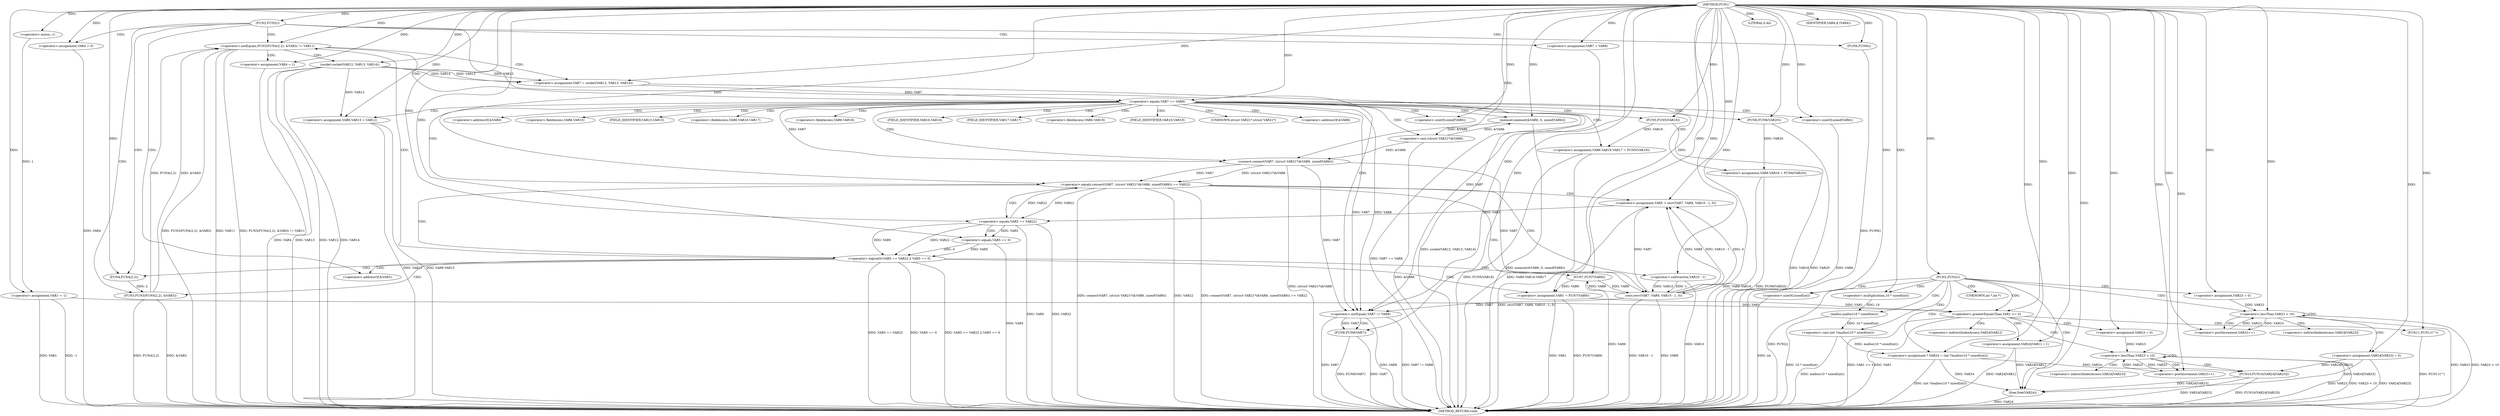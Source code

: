 digraph FUN1 {  
"1000100" [label = "(METHOD,FUN1)" ]
"1000284" [label = "(METHOD_RETURN,void)" ]
"1000103" [label = "(<operator>.assignment,VAR1 = -1)" ]
"1000105" [label = "(<operator>.minus,-1)" ]
"1000108" [label = "(FUN2,FUN2())" ]
"1000113" [label = "(<operator>.assignment,VAR4 = 0)" ]
"1000119" [label = "(<operator>.assignment,VAR7 = VAR8)" ]
"1000126" [label = "(<operator>.notEquals,FUN3(FUN4(2,2), &VAR3) != VAR11)" ]
"1000127" [label = "(FUN3,FUN3(FUN4(2,2), &VAR3))" ]
"1000128" [label = "(FUN4,FUN4(2,2))" ]
"1000136" [label = "(<operator>.assignment,VAR4 = 1)" ]
"1000139" [label = "(<operator>.assignment,VAR7 = socket(VAR12, VAR13, VAR14))" ]
"1000141" [label = "(socket,socket(VAR12, VAR13, VAR14))" ]
"1000146" [label = "(<operator>.equals,VAR7 == VAR8)" ]
"1000151" [label = "(memset,memset(&VAR6, 0, sizeof(VAR6)))" ]
"1000155" [label = "(<operator>.sizeOf,sizeof(VAR6))" ]
"1000157" [label = "(<operator>.assignment,VAR6.VAR15 = VAR12)" ]
"1000162" [label = "(<operator>.assignment,VAR6.VAR16.VAR17 = FUN5(VAR18))" ]
"1000168" [label = "(FUN5,FUN5(VAR18))" ]
"1000170" [label = "(<operator>.assignment,VAR6.VAR19 = FUN6(VAR20))" ]
"1000174" [label = "(FUN6,FUN6(VAR20))" ]
"1000177" [label = "(<operator>.equals,connect(VAR7, (struct VAR21*)&VAR6, sizeof(VAR6)) == VAR22)" ]
"1000178" [label = "(connect,connect(VAR7, (struct VAR21*)&VAR6, sizeof(VAR6)))" ]
"1000180" [label = "(<operator>.cast,(struct VAR21*)&VAR6)" ]
"1000184" [label = "(<operator>.sizeOf,sizeof(VAR6))" ]
"1000189" [label = "(<operator>.assignment,VAR5 = recv(VAR7, VAR9, VAR10 - 1, 0))" ]
"1000191" [label = "(recv,recv(VAR7, VAR9, VAR10 - 1, 0))" ]
"1000194" [label = "(<operator>.subtraction,VAR10 - 1)" ]
"1000199" [label = "(<operator>.logicalOr,VAR5 == VAR22 || VAR5 == 0)" ]
"1000200" [label = "(<operator>.equals,VAR5 == VAR22)" ]
"1000203" [label = "(<operator>.equals,VAR5 == 0)" ]
"1000208" [label = "(<operator>.assignment,VAR1 = FUN7(VAR9))" ]
"1000210" [label = "(FUN7,FUN7(VAR9))" ]
"1000212" [label = "(LITERAL,0,do)" ]
"1000214" [label = "(<operator>.notEquals,VAR7 != VAR8)" ]
"1000218" [label = "(FUN8,FUN8(VAR7))" ]
"1000221" [label = "(IDENTIFIER,VAR4,if (VAR4))" ]
"1000223" [label = "(FUN9,FUN9())" ]
"1000225" [label = "(FUN2,FUN2())" ]
"1000230" [label = "(<operator>.assignment,* VAR24 = (int *)malloc(10 * sizeof(int)))" ]
"1000232" [label = "(<operator>.cast,(int *)malloc(10 * sizeof(int)))" ]
"1000234" [label = "(malloc,malloc(10 * sizeof(int)))" ]
"1000235" [label = "(<operator>.multiplication,10 * sizeof(int))" ]
"1000237" [label = "(<operator>.sizeOf,sizeof(int))" ]
"1000240" [label = "(<operator>.assignment,VAR23 = 0)" ]
"1000243" [label = "(<operator>.lessThan,VAR23 < 10)" ]
"1000246" [label = "(<operator>.postIncrement,VAR23++)" ]
"1000249" [label = "(<operator>.assignment,VAR24[VAR23] = 0)" ]
"1000255" [label = "(<operator>.greaterEqualsThan,VAR1 >= 0)" ]
"1000259" [label = "(<operator>.assignment,VAR24[VAR1] = 1)" ]
"1000265" [label = "(<operator>.assignment,VAR23 = 0)" ]
"1000268" [label = "(<operator>.lessThan,VAR23 < 10)" ]
"1000271" [label = "(<operator>.postIncrement,VAR23++)" ]
"1000274" [label = "(FUN10,FUN10(VAR24[VAR23]))" ]
"1000280" [label = "(FUN11,FUN11(\"\"))" ]
"1000282" [label = "(free,free(VAR24))" ]
"1000131" [label = "(<operator>.addressOf,&VAR3)" ]
"1000152" [label = "(<operator>.addressOf,&VAR6)" ]
"1000158" [label = "(<operator>.fieldAccess,VAR6.VAR15)" ]
"1000160" [label = "(FIELD_IDENTIFIER,VAR15,VAR15)" ]
"1000163" [label = "(<operator>.fieldAccess,VAR6.VAR16.VAR17)" ]
"1000164" [label = "(<operator>.fieldAccess,VAR6.VAR16)" ]
"1000166" [label = "(FIELD_IDENTIFIER,VAR16,VAR16)" ]
"1000167" [label = "(FIELD_IDENTIFIER,VAR17,VAR17)" ]
"1000171" [label = "(<operator>.fieldAccess,VAR6.VAR19)" ]
"1000173" [label = "(FIELD_IDENTIFIER,VAR19,VAR19)" ]
"1000181" [label = "(UNKNOWN,struct VAR21*,struct VAR21*)" ]
"1000182" [label = "(<operator>.addressOf,&VAR6)" ]
"1000233" [label = "(UNKNOWN,int *,int *)" ]
"1000250" [label = "(<operator>.indirectIndexAccess,VAR24[VAR23])" ]
"1000260" [label = "(<operator>.indirectIndexAccess,VAR24[VAR1])" ]
"1000275" [label = "(<operator>.indirectIndexAccess,VAR24[VAR23])" ]
  "1000184" -> "1000284"  [ label = "DDG: VAR6"] 
  "1000126" -> "1000284"  [ label = "DDG: FUN3(FUN4(2,2), &VAR3)"] 
  "1000126" -> "1000284"  [ label = "DDG: VAR11"] 
  "1000180" -> "1000284"  [ label = "DDG: &VAR6"] 
  "1000177" -> "1000284"  [ label = "DDG: connect(VAR7, (struct VAR21*)&VAR6, sizeof(VAR6))"] 
  "1000162" -> "1000284"  [ label = "DDG: FUN5(VAR18)"] 
  "1000259" -> "1000284"  [ label = "DDG: VAR24[VAR1]"] 
  "1000177" -> "1000284"  [ label = "DDG: VAR22"] 
  "1000126" -> "1000284"  [ label = "DDG: FUN3(FUN4(2,2), &VAR3) != VAR11"] 
  "1000141" -> "1000284"  [ label = "DDG: VAR12"] 
  "1000225" -> "1000284"  [ label = "DDG: FUN2()"] 
  "1000191" -> "1000284"  [ label = "DDG: VAR10 - 1"] 
  "1000200" -> "1000284"  [ label = "DDG: VAR5"] 
  "1000223" -> "1000284"  [ label = "DDG: FUN9()"] 
  "1000208" -> "1000284"  [ label = "DDG: VAR1"] 
  "1000208" -> "1000284"  [ label = "DDG: FUN7(VAR9)"] 
  "1000151" -> "1000284"  [ label = "DDG: memset(&VAR6, 0, sizeof(VAR6))"] 
  "1000274" -> "1000284"  [ label = "DDG: VAR24[VAR23]"] 
  "1000168" -> "1000284"  [ label = "DDG: VAR18"] 
  "1000234" -> "1000284"  [ label = "DDG: 10 * sizeof(int)"] 
  "1000280" -> "1000284"  [ label = "DDG: FUN11(\"\")"] 
  "1000199" -> "1000284"  [ label = "DDG: VAR5 == VAR22"] 
  "1000214" -> "1000284"  [ label = "DDG: VAR8"] 
  "1000255" -> "1000284"  [ label = "DDG: VAR1 >= 0"] 
  "1000103" -> "1000284"  [ label = "DDG: VAR1"] 
  "1000103" -> "1000284"  [ label = "DDG: -1"] 
  "1000218" -> "1000284"  [ label = "DDG: VAR7"] 
  "1000214" -> "1000284"  [ label = "DDG: VAR7 != VAR8"] 
  "1000237" -> "1000284"  [ label = "DDG: int"] 
  "1000113" -> "1000284"  [ label = "DDG: VAR4"] 
  "1000139" -> "1000284"  [ label = "DDG: socket(VAR12, VAR13, VAR14)"] 
  "1000268" -> "1000284"  [ label = "DDG: VAR23"] 
  "1000194" -> "1000284"  [ label = "DDG: VAR10"] 
  "1000268" -> "1000284"  [ label = "DDG: VAR23 < 10"] 
  "1000141" -> "1000284"  [ label = "DDG: VAR14"] 
  "1000157" -> "1000284"  [ label = "DDG: VAR6.VAR15"] 
  "1000189" -> "1000284"  [ label = "DDG: recv(VAR7, VAR9, VAR10 - 1, 0)"] 
  "1000274" -> "1000284"  [ label = "DDG: FUN10(VAR24[VAR23])"] 
  "1000178" -> "1000284"  [ label = "DDG: (struct VAR21*)&VAR6"] 
  "1000218" -> "1000284"  [ label = "DDG: FUN8(VAR7)"] 
  "1000199" -> "1000284"  [ label = "DDG: VAR5 == 0"] 
  "1000199" -> "1000284"  [ label = "DDG: VAR5 == VAR22 || VAR5 == 0"] 
  "1000230" -> "1000284"  [ label = "DDG: (int *)malloc(10 * sizeof(int))"] 
  "1000191" -> "1000284"  [ label = "DDG: VAR9"] 
  "1000210" -> "1000284"  [ label = "DDG: VAR9"] 
  "1000232" -> "1000284"  [ label = "DDG: malloc(10 * sizeof(int))"] 
  "1000170" -> "1000284"  [ label = "DDG: VAR6.VAR19"] 
  "1000141" -> "1000284"  [ label = "DDG: VAR13"] 
  "1000214" -> "1000284"  [ label = "DDG: VAR7"] 
  "1000177" -> "1000284"  [ label = "DDG: connect(VAR7, (struct VAR21*)&VAR6, sizeof(VAR6)) == VAR22"] 
  "1000243" -> "1000284"  [ label = "DDG: VAR23"] 
  "1000127" -> "1000284"  [ label = "DDG: FUN4(2,2)"] 
  "1000249" -> "1000284"  [ label = "DDG: VAR24[VAR23]"] 
  "1000255" -> "1000284"  [ label = "DDG: VAR1"] 
  "1000162" -> "1000284"  [ label = "DDG: VAR6.VAR16.VAR17"] 
  "1000282" -> "1000284"  [ label = "DDG: VAR24"] 
  "1000146" -> "1000284"  [ label = "DDG: VAR7 == VAR8"] 
  "1000157" -> "1000284"  [ label = "DDG: VAR12"] 
  "1000170" -> "1000284"  [ label = "DDG: FUN6(VAR20)"] 
  "1000136" -> "1000284"  [ label = "DDG: VAR4"] 
  "1000243" -> "1000284"  [ label = "DDG: VAR23 < 10"] 
  "1000174" -> "1000284"  [ label = "DDG: VAR20"] 
  "1000203" -> "1000284"  [ label = "DDG: VAR5"] 
  "1000127" -> "1000284"  [ label = "DDG: &VAR3"] 
  "1000200" -> "1000284"  [ label = "DDG: VAR22"] 
  "1000105" -> "1000103"  [ label = "DDG: 1"] 
  "1000100" -> "1000103"  [ label = "DDG: "] 
  "1000100" -> "1000105"  [ label = "DDG: "] 
  "1000100" -> "1000108"  [ label = "DDG: "] 
  "1000100" -> "1000113"  [ label = "DDG: "] 
  "1000100" -> "1000119"  [ label = "DDG: "] 
  "1000127" -> "1000126"  [ label = "DDG: FUN4(2,2)"] 
  "1000127" -> "1000126"  [ label = "DDG: &VAR3"] 
  "1000128" -> "1000127"  [ label = "DDG: 2"] 
  "1000100" -> "1000128"  [ label = "DDG: "] 
  "1000100" -> "1000126"  [ label = "DDG: "] 
  "1000100" -> "1000136"  [ label = "DDG: "] 
  "1000141" -> "1000139"  [ label = "DDG: VAR12"] 
  "1000141" -> "1000139"  [ label = "DDG: VAR13"] 
  "1000141" -> "1000139"  [ label = "DDG: VAR14"] 
  "1000100" -> "1000139"  [ label = "DDG: "] 
  "1000100" -> "1000141"  [ label = "DDG: "] 
  "1000139" -> "1000146"  [ label = "DDG: VAR7"] 
  "1000100" -> "1000146"  [ label = "DDG: "] 
  "1000180" -> "1000151"  [ label = "DDG: &VAR6"] 
  "1000100" -> "1000151"  [ label = "DDG: "] 
  "1000100" -> "1000155"  [ label = "DDG: "] 
  "1000141" -> "1000157"  [ label = "DDG: VAR12"] 
  "1000100" -> "1000157"  [ label = "DDG: "] 
  "1000168" -> "1000162"  [ label = "DDG: VAR18"] 
  "1000100" -> "1000168"  [ label = "DDG: "] 
  "1000174" -> "1000170"  [ label = "DDG: VAR20"] 
  "1000100" -> "1000174"  [ label = "DDG: "] 
  "1000178" -> "1000177"  [ label = "DDG: VAR7"] 
  "1000178" -> "1000177"  [ label = "DDG: (struct VAR21*)&VAR6"] 
  "1000146" -> "1000178"  [ label = "DDG: VAR7"] 
  "1000100" -> "1000178"  [ label = "DDG: "] 
  "1000180" -> "1000178"  [ label = "DDG: &VAR6"] 
  "1000151" -> "1000180"  [ label = "DDG: &VAR6"] 
  "1000100" -> "1000184"  [ label = "DDG: "] 
  "1000200" -> "1000177"  [ label = "DDG: VAR22"] 
  "1000100" -> "1000177"  [ label = "DDG: "] 
  "1000191" -> "1000189"  [ label = "DDG: VAR7"] 
  "1000191" -> "1000189"  [ label = "DDG: VAR9"] 
  "1000191" -> "1000189"  [ label = "DDG: VAR10 - 1"] 
  "1000191" -> "1000189"  [ label = "DDG: 0"] 
  "1000100" -> "1000189"  [ label = "DDG: "] 
  "1000178" -> "1000191"  [ label = "DDG: VAR7"] 
  "1000100" -> "1000191"  [ label = "DDG: "] 
  "1000210" -> "1000191"  [ label = "DDG: VAR9"] 
  "1000194" -> "1000191"  [ label = "DDG: VAR10"] 
  "1000194" -> "1000191"  [ label = "DDG: 1"] 
  "1000100" -> "1000194"  [ label = "DDG: "] 
  "1000200" -> "1000199"  [ label = "DDG: VAR5"] 
  "1000200" -> "1000199"  [ label = "DDG: VAR22"] 
  "1000189" -> "1000200"  [ label = "DDG: VAR5"] 
  "1000100" -> "1000200"  [ label = "DDG: "] 
  "1000177" -> "1000200"  [ label = "DDG: VAR22"] 
  "1000203" -> "1000199"  [ label = "DDG: VAR5"] 
  "1000203" -> "1000199"  [ label = "DDG: 0"] 
  "1000200" -> "1000203"  [ label = "DDG: VAR5"] 
  "1000100" -> "1000203"  [ label = "DDG: "] 
  "1000210" -> "1000208"  [ label = "DDG: VAR9"] 
  "1000100" -> "1000208"  [ label = "DDG: "] 
  "1000191" -> "1000210"  [ label = "DDG: VAR9"] 
  "1000100" -> "1000210"  [ label = "DDG: "] 
  "1000100" -> "1000212"  [ label = "DDG: "] 
  "1000178" -> "1000214"  [ label = "DDG: VAR7"] 
  "1000119" -> "1000214"  [ label = "DDG: VAR7"] 
  "1000146" -> "1000214"  [ label = "DDG: VAR7"] 
  "1000191" -> "1000214"  [ label = "DDG: VAR7"] 
  "1000100" -> "1000214"  [ label = "DDG: "] 
  "1000146" -> "1000214"  [ label = "DDG: VAR8"] 
  "1000214" -> "1000218"  [ label = "DDG: VAR7"] 
  "1000100" -> "1000218"  [ label = "DDG: "] 
  "1000100" -> "1000221"  [ label = "DDG: "] 
  "1000100" -> "1000223"  [ label = "DDG: "] 
  "1000100" -> "1000225"  [ label = "DDG: "] 
  "1000232" -> "1000230"  [ label = "DDG: malloc(10 * sizeof(int))"] 
  "1000100" -> "1000230"  [ label = "DDG: "] 
  "1000234" -> "1000232"  [ label = "DDG: 10 * sizeof(int)"] 
  "1000235" -> "1000234"  [ label = "DDG: 10"] 
  "1000100" -> "1000235"  [ label = "DDG: "] 
  "1000100" -> "1000237"  [ label = "DDG: "] 
  "1000100" -> "1000240"  [ label = "DDG: "] 
  "1000240" -> "1000243"  [ label = "DDG: VAR23"] 
  "1000246" -> "1000243"  [ label = "DDG: VAR23"] 
  "1000100" -> "1000243"  [ label = "DDG: "] 
  "1000243" -> "1000246"  [ label = "DDG: VAR23"] 
  "1000100" -> "1000246"  [ label = "DDG: "] 
  "1000100" -> "1000249"  [ label = "DDG: "] 
  "1000208" -> "1000255"  [ label = "DDG: VAR1"] 
  "1000103" -> "1000255"  [ label = "DDG: VAR1"] 
  "1000100" -> "1000255"  [ label = "DDG: "] 
  "1000100" -> "1000259"  [ label = "DDG: "] 
  "1000100" -> "1000265"  [ label = "DDG: "] 
  "1000265" -> "1000268"  [ label = "DDG: VAR23"] 
  "1000271" -> "1000268"  [ label = "DDG: VAR23"] 
  "1000100" -> "1000268"  [ label = "DDG: "] 
  "1000268" -> "1000271"  [ label = "DDG: VAR23"] 
  "1000100" -> "1000271"  [ label = "DDG: "] 
  "1000230" -> "1000274"  [ label = "DDG: VAR24"] 
  "1000249" -> "1000274"  [ label = "DDG: VAR24[VAR23]"] 
  "1000100" -> "1000280"  [ label = "DDG: "] 
  "1000259" -> "1000282"  [ label = "DDG: VAR24[VAR1]"] 
  "1000274" -> "1000282"  [ label = "DDG: VAR24[VAR23]"] 
  "1000230" -> "1000282"  [ label = "DDG: VAR24"] 
  "1000249" -> "1000282"  [ label = "DDG: VAR24[VAR23]"] 
  "1000100" -> "1000282"  [ label = "DDG: "] 
  "1000108" -> "1000127"  [ label = "CDG: "] 
  "1000108" -> "1000128"  [ label = "CDG: "] 
  "1000108" -> "1000214"  [ label = "CDG: "] 
  "1000108" -> "1000126"  [ label = "CDG: "] 
  "1000108" -> "1000119"  [ label = "CDG: "] 
  "1000108" -> "1000131"  [ label = "CDG: "] 
  "1000108" -> "1000113"  [ label = "CDG: "] 
  "1000108" -> "1000223"  [ label = "CDG: "] 
  "1000126" -> "1000141"  [ label = "CDG: "] 
  "1000126" -> "1000139"  [ label = "CDG: "] 
  "1000126" -> "1000146"  [ label = "CDG: "] 
  "1000126" -> "1000136"  [ label = "CDG: "] 
  "1000146" -> "1000164"  [ label = "CDG: "] 
  "1000146" -> "1000174"  [ label = "CDG: "] 
  "1000146" -> "1000182"  [ label = "CDG: "] 
  "1000146" -> "1000166"  [ label = "CDG: "] 
  "1000146" -> "1000180"  [ label = "CDG: "] 
  "1000146" -> "1000157"  [ label = "CDG: "] 
  "1000146" -> "1000167"  [ label = "CDG: "] 
  "1000146" -> "1000151"  [ label = "CDG: "] 
  "1000146" -> "1000160"  [ label = "CDG: "] 
  "1000146" -> "1000152"  [ label = "CDG: "] 
  "1000146" -> "1000163"  [ label = "CDG: "] 
  "1000146" -> "1000168"  [ label = "CDG: "] 
  "1000146" -> "1000178"  [ label = "CDG: "] 
  "1000146" -> "1000173"  [ label = "CDG: "] 
  "1000146" -> "1000158"  [ label = "CDG: "] 
  "1000146" -> "1000155"  [ label = "CDG: "] 
  "1000146" -> "1000170"  [ label = "CDG: "] 
  "1000146" -> "1000171"  [ label = "CDG: "] 
  "1000146" -> "1000184"  [ label = "CDG: "] 
  "1000146" -> "1000177"  [ label = "CDG: "] 
  "1000146" -> "1000162"  [ label = "CDG: "] 
  "1000146" -> "1000181"  [ label = "CDG: "] 
  "1000177" -> "1000200"  [ label = "CDG: "] 
  "1000177" -> "1000191"  [ label = "CDG: "] 
  "1000177" -> "1000199"  [ label = "CDG: "] 
  "1000177" -> "1000194"  [ label = "CDG: "] 
  "1000177" -> "1000189"  [ label = "CDG: "] 
  "1000199" -> "1000208"  [ label = "CDG: "] 
  "1000199" -> "1000210"  [ label = "CDG: "] 
  "1000199" -> "1000127"  [ label = "CDG: "] 
  "1000199" -> "1000128"  [ label = "CDG: "] 
  "1000199" -> "1000126"  [ label = "CDG: "] 
  "1000199" -> "1000131"  [ label = "CDG: "] 
  "1000200" -> "1000203"  [ label = "CDG: "] 
  "1000214" -> "1000218"  [ label = "CDG: "] 
  "1000225" -> "1000233"  [ label = "CDG: "] 
  "1000225" -> "1000255"  [ label = "CDG: "] 
  "1000225" -> "1000243"  [ label = "CDG: "] 
  "1000225" -> "1000282"  [ label = "CDG: "] 
  "1000225" -> "1000235"  [ label = "CDG: "] 
  "1000225" -> "1000240"  [ label = "CDG: "] 
  "1000225" -> "1000232"  [ label = "CDG: "] 
  "1000225" -> "1000230"  [ label = "CDG: "] 
  "1000225" -> "1000234"  [ label = "CDG: "] 
  "1000225" -> "1000237"  [ label = "CDG: "] 
  "1000243" -> "1000243"  [ label = "CDG: "] 
  "1000243" -> "1000250"  [ label = "CDG: "] 
  "1000243" -> "1000246"  [ label = "CDG: "] 
  "1000243" -> "1000249"  [ label = "CDG: "] 
  "1000255" -> "1000268"  [ label = "CDG: "] 
  "1000255" -> "1000260"  [ label = "CDG: "] 
  "1000255" -> "1000259"  [ label = "CDG: "] 
  "1000255" -> "1000265"  [ label = "CDG: "] 
  "1000255" -> "1000280"  [ label = "CDG: "] 
  "1000268" -> "1000268"  [ label = "CDG: "] 
  "1000268" -> "1000274"  [ label = "CDG: "] 
  "1000268" -> "1000271"  [ label = "CDG: "] 
  "1000268" -> "1000275"  [ label = "CDG: "] 
}
